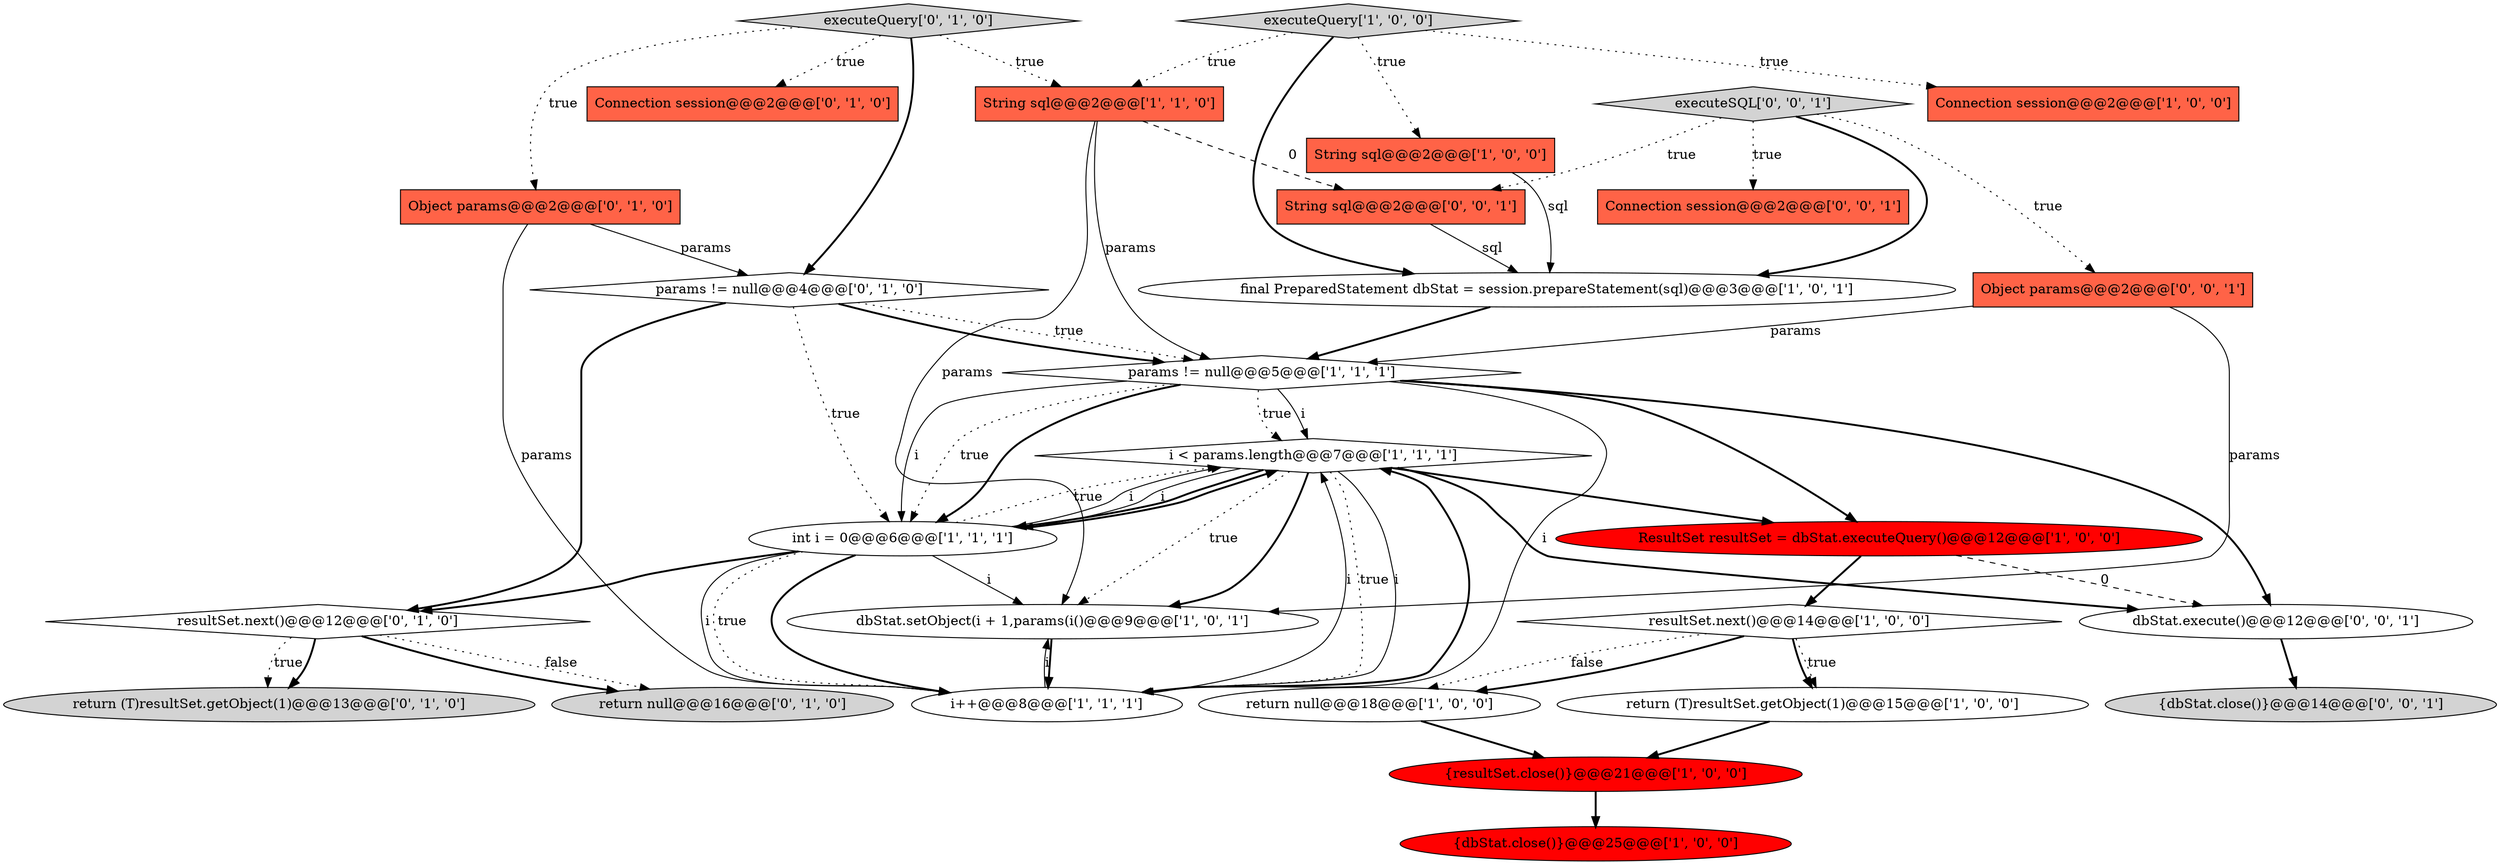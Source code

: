 digraph {
21 [style = filled, label = "return null@@@16@@@['0', '1', '0']", fillcolor = lightgray, shape = ellipse image = "AAA0AAABBB2BBB"];
4 [style = filled, label = "Connection session@@@2@@@['1', '0', '0']", fillcolor = tomato, shape = box image = "AAA0AAABBB1BBB"];
26 [style = filled, label = "executeSQL['0', '0', '1']", fillcolor = lightgray, shape = diamond image = "AAA0AAABBB3BBB"];
28 [style = filled, label = "{dbStat.close()}@@@14@@@['0', '0', '1']", fillcolor = lightgray, shape = ellipse image = "AAA0AAABBB3BBB"];
16 [style = filled, label = "resultSet.next()@@@12@@@['0', '1', '0']", fillcolor = white, shape = diamond image = "AAA0AAABBB2BBB"];
19 [style = filled, label = "executeQuery['0', '1', '0']", fillcolor = lightgray, shape = diamond image = "AAA0AAABBB2BBB"];
25 [style = filled, label = "Connection session@@@2@@@['0', '0', '1']", fillcolor = tomato, shape = box image = "AAA0AAABBB3BBB"];
5 [style = filled, label = "final PreparedStatement dbStat = session.prepareStatement(sql)@@@3@@@['1', '0', '1']", fillcolor = white, shape = ellipse image = "AAA0AAABBB1BBB"];
15 [style = filled, label = "{resultSet.close()}@@@21@@@['1', '0', '0']", fillcolor = red, shape = ellipse image = "AAA1AAABBB1BBB"];
22 [style = filled, label = "Connection session@@@2@@@['0', '1', '0']", fillcolor = tomato, shape = box image = "AAA0AAABBB2BBB"];
7 [style = filled, label = "ResultSet resultSet = dbStat.executeQuery()@@@12@@@['1', '0', '0']", fillcolor = red, shape = ellipse image = "AAA1AAABBB1BBB"];
14 [style = filled, label = "i < params.length@@@7@@@['1', '1', '1']", fillcolor = white, shape = diamond image = "AAA0AAABBB1BBB"];
27 [style = filled, label = "String sql@@@2@@@['0', '0', '1']", fillcolor = tomato, shape = box image = "AAA0AAABBB3BBB"];
8 [style = filled, label = "String sql@@@2@@@['1', '1', '0']", fillcolor = tomato, shape = box image = "AAA0AAABBB1BBB"];
24 [style = filled, label = "dbStat.execute()@@@12@@@['0', '0', '1']", fillcolor = white, shape = ellipse image = "AAA0AAABBB3BBB"];
3 [style = filled, label = "params != null@@@5@@@['1', '1', '1']", fillcolor = white, shape = diamond image = "AAA0AAABBB1BBB"];
18 [style = filled, label = "Object params@@@2@@@['0', '1', '0']", fillcolor = tomato, shape = box image = "AAA0AAABBB2BBB"];
0 [style = filled, label = "String sql@@@2@@@['1', '0', '0']", fillcolor = tomato, shape = box image = "AAA0AAABBB1BBB"];
9 [style = filled, label = "resultSet.next()@@@14@@@['1', '0', '0']", fillcolor = white, shape = diamond image = "AAA0AAABBB1BBB"];
11 [style = filled, label = "executeQuery['1', '0', '0']", fillcolor = lightgray, shape = diamond image = "AAA0AAABBB1BBB"];
13 [style = filled, label = "{dbStat.close()}@@@25@@@['1', '0', '0']", fillcolor = red, shape = ellipse image = "AAA1AAABBB1BBB"];
17 [style = filled, label = "params != null@@@4@@@['0', '1', '0']", fillcolor = white, shape = diamond image = "AAA0AAABBB2BBB"];
6 [style = filled, label = "return null@@@18@@@['1', '0', '0']", fillcolor = white, shape = ellipse image = "AAA0AAABBB1BBB"];
1 [style = filled, label = "return (T)resultSet.getObject(1)@@@15@@@['1', '0', '0']", fillcolor = white, shape = ellipse image = "AAA0AAABBB1BBB"];
20 [style = filled, label = "return (T)resultSet.getObject(1)@@@13@@@['0', '1', '0']", fillcolor = lightgray, shape = ellipse image = "AAA0AAABBB2BBB"];
10 [style = filled, label = "dbStat.setObject(i + 1,params(i()@@@9@@@['1', '0', '1']", fillcolor = white, shape = ellipse image = "AAA0AAABBB1BBB"];
23 [style = filled, label = "Object params@@@2@@@['0', '0', '1']", fillcolor = tomato, shape = box image = "AAA0AAABBB3BBB"];
2 [style = filled, label = "i++@@@8@@@['1', '1', '1']", fillcolor = white, shape = ellipse image = "AAA0AAABBB1BBB"];
12 [style = filled, label = "int i = 0@@@6@@@['1', '1', '1']", fillcolor = white, shape = ellipse image = "AAA0AAABBB1BBB"];
5->3 [style = bold, label=""];
17->16 [style = bold, label=""];
14->24 [style = bold, label=""];
24->28 [style = bold, label=""];
3->2 [style = solid, label="i"];
14->2 [style = dotted, label="true"];
15->13 [style = bold, label=""];
16->21 [style = dotted, label="false"];
3->24 [style = bold, label=""];
18->2 [style = solid, label="params"];
26->5 [style = bold, label=""];
26->25 [style = dotted, label="true"];
1->15 [style = bold, label=""];
26->27 [style = dotted, label="true"];
8->10 [style = solid, label="params"];
12->2 [style = dotted, label="true"];
19->18 [style = dotted, label="true"];
14->10 [style = bold, label=""];
8->3 [style = solid, label="params"];
12->10 [style = solid, label="i"];
16->20 [style = dotted, label="true"];
26->23 [style = dotted, label="true"];
14->12 [style = solid, label="i"];
12->16 [style = bold, label=""];
19->17 [style = bold, label=""];
11->4 [style = dotted, label="true"];
3->12 [style = bold, label=""];
2->10 [style = solid, label="i"];
23->3 [style = solid, label="params"];
17->3 [style = dotted, label="true"];
14->10 [style = dotted, label="true"];
18->17 [style = solid, label="params"];
6->15 [style = bold, label=""];
3->14 [style = dotted, label="true"];
9->6 [style = bold, label=""];
14->7 [style = bold, label=""];
19->8 [style = dotted, label="true"];
7->9 [style = bold, label=""];
3->12 [style = solid, label="i"];
11->5 [style = bold, label=""];
12->2 [style = bold, label=""];
12->14 [style = dotted, label="true"];
12->2 [style = solid, label="i"];
12->14 [style = solid, label="i"];
17->12 [style = dotted, label="true"];
3->7 [style = bold, label=""];
0->5 [style = solid, label="sql"];
7->24 [style = dashed, label="0"];
16->21 [style = bold, label=""];
3->12 [style = dotted, label="true"];
11->0 [style = dotted, label="true"];
2->14 [style = solid, label="i"];
2->14 [style = bold, label=""];
14->12 [style = bold, label=""];
9->6 [style = dotted, label="false"];
12->14 [style = bold, label=""];
9->1 [style = dotted, label="true"];
19->22 [style = dotted, label="true"];
17->3 [style = bold, label=""];
8->27 [style = dashed, label="0"];
11->8 [style = dotted, label="true"];
10->2 [style = bold, label=""];
3->14 [style = solid, label="i"];
9->1 [style = bold, label=""];
16->20 [style = bold, label=""];
23->10 [style = solid, label="params"];
14->2 [style = solid, label="i"];
27->5 [style = solid, label="sql"];
}

